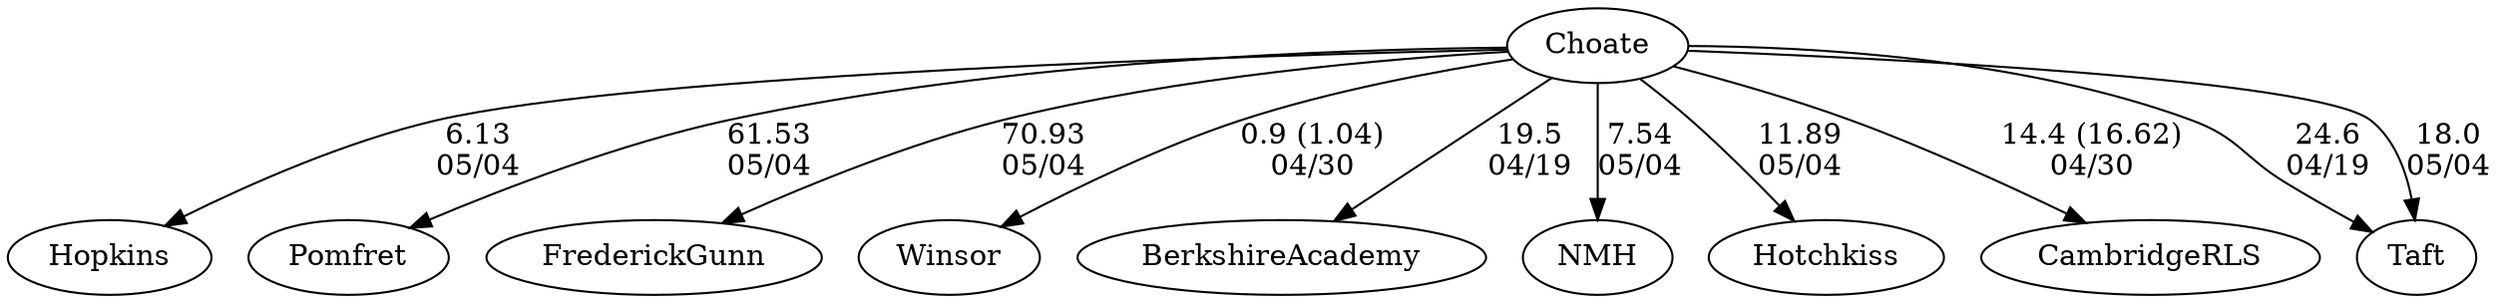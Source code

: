 digraph girls4foursChoate {Hopkins [URL="girls4foursChoateHopkins.html"];Pomfret [URL="girls4foursChoatePomfret.html"];FrederickGunn [URL="girls4foursChoateFrederickGunn.html"];Winsor [URL="girls4foursChoateWinsor.html"];Choate [URL="girls4foursChoateChoate.html"];BerkshireAcademy [URL="girls4foursChoateBerkshireAcademy.html"];NMH [URL="girls4foursChoateNMH.html"];Hotchkiss [URL="girls4foursChoateHotchkiss.html"];CambridgeRLS [URL="girls4foursChoateCambridgeRLS.html"];Taft [URL="girls4foursChoateTaft.html"];Choate -> BerkshireAcademy[label="19.5
04/19", weight="81", tooltip="NEIRA Boys & Girls Fours,Berkshire v. Choate & Taft			
Distance: 1500 M Conditions: Warm, partly cloudy. Steady tailwind ~8-12 mph throughout the afternoon; strongest in the latter 1000 M. Comments: In the G2 race, Berkshire stopped before the finish line and drifted across. Thanks to Choate and Taft for traveling to Camp Sloane for our annual early season tilt.
None", URL="https://www.row2k.com/results/resultspage.cfm?UID=9D6EF532608DCE0FFB64EAEAE8781272&cat=5", random="random"]; 
Choate -> Taft[label="24.6
04/19", weight="76", tooltip="NEIRA Boys & Girls Fours,Berkshire v. Choate & Taft			
Distance: 1500 M Conditions: Warm, partly cloudy. Steady tailwind ~8-12 mph throughout the afternoon; strongest in the latter 1000 M. Comments: In the G2 race, Berkshire stopped before the finish line and drifted across. Thanks to Choate and Taft for traveling to Camp Sloane for our annual early season tilt.
None", URL="https://www.row2k.com/results/resultspage.cfm?UID=9D6EF532608DCE0FFB64EAEAE8781272&cat=5", random="random"]; 
Choate -> Winsor[label="0.9 (1.04)
04/30", weight="100", tooltip="NEIRA Girls Fours, The Winsor School, Choate, Cambridge Rindge & Latin School (CRLS)			
Distance: 1300 Conditions: Great day of racing. Crossing tailwind with a few gusts, but nothing to impede racing or steering. 5th, 6th, 7th boats raced a shortened course due to current and timing restraints. Thank you to Choate for making the trip to Boston and CRLS for a great afternoon of racing!
Race order: 3V,4V,1V,2V,5V,6V,7V Comments: CRLS and Choate also raced a 7V, resulting--CRLS: 5:15.71 Choate: 5:52.01.
None", URL="https://www.row2k.com/results/resultspage.cfm?UID=97F7AB1A3583B5AD0B685E7720855CFF&cat=1", random="random"]; 
Choate -> CambridgeRLS[label="14.4 (16.62)
04/30", weight="86", tooltip="NEIRA Girls Fours, The Winsor School, Choate, Cambridge Rindge & Latin School (CRLS)			
Distance: 1300 Conditions: Great day of racing. Crossing tailwind with a few gusts, but nothing to impede racing or steering. 5th, 6th, 7th boats raced a shortened course due to current and timing restraints. Thank you to Choate for making the trip to Boston and CRLS for a great afternoon of racing!
Race order: 3V,4V,1V,2V,5V,6V,7V Comments: CRLS and Choate also raced a 7V, resulting--CRLS: 5:15.71 Choate: 5:52.01.
None", URL="https://www.row2k.com/results/resultspage.cfm?UID=97F7AB1A3583B5AD0B685E7720855CFF&cat=1", random="random"]; 
Choate -> Hopkins[label="6.13
05/04", weight="94", tooltip="Founder's Day Regatta			
", URL="", random="random"]; 
Choate -> NMH[label="7.54
05/04", weight="93", tooltip="Founder's Day Regatta			
", URL="", random="random"]; 
Choate -> Hotchkiss[label="11.89
05/04", weight="89", tooltip="Founder's Day Regatta			
", URL="", random="random"]; 
Choate -> Taft[label="18.0
05/04", weight="82", tooltip="Founder's Day Regatta			
", URL="", random="random"]; 
Choate -> Pomfret[label="61.53
05/04", weight="39", tooltip="Founder's Day Regatta			
", URL="", random="random"]; 
Choate -> FrederickGunn[label="70.93
05/04", weight="30", tooltip="Founder's Day Regatta			
", URL="", random="random"]}